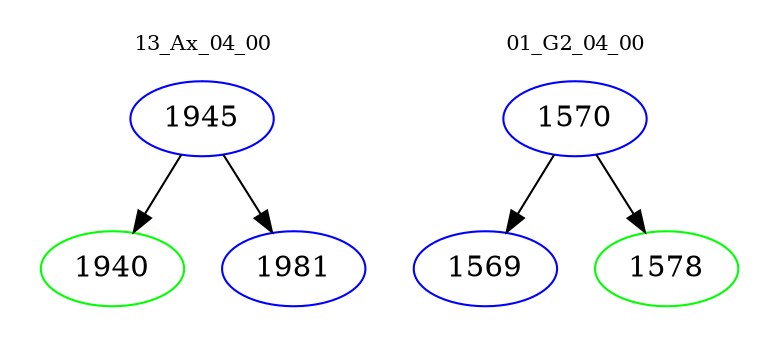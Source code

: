 digraph{
subgraph cluster_0 {
color = white
label = "13_Ax_04_00";
fontsize=10;
T0_1945 [label="1945", color="blue"]
T0_1945 -> T0_1940 [color="black"]
T0_1940 [label="1940", color="green"]
T0_1945 -> T0_1981 [color="black"]
T0_1981 [label="1981", color="blue"]
}
subgraph cluster_1 {
color = white
label = "01_G2_04_00";
fontsize=10;
T1_1570 [label="1570", color="blue"]
T1_1570 -> T1_1569 [color="black"]
T1_1569 [label="1569", color="blue"]
T1_1570 -> T1_1578 [color="black"]
T1_1578 [label="1578", color="green"]
}
}

